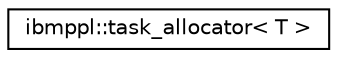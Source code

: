 digraph "Graphical Class Hierarchy"
{
  edge [fontname="Helvetica",fontsize="10",labelfontname="Helvetica",labelfontsize="10"];
  node [fontname="Helvetica",fontsize="10",shape=record];
  rankdir="LR";
  Node1 [label="ibmppl::task_allocator\< T \>",height=0.2,width=0.4,color="black", fillcolor="white", style="filled",URL="$classibmppl_1_1task__allocator.html",tooltip="Task allocator. This class maintains a pool of tasks with methods to allocate and free tasks..."];
}
